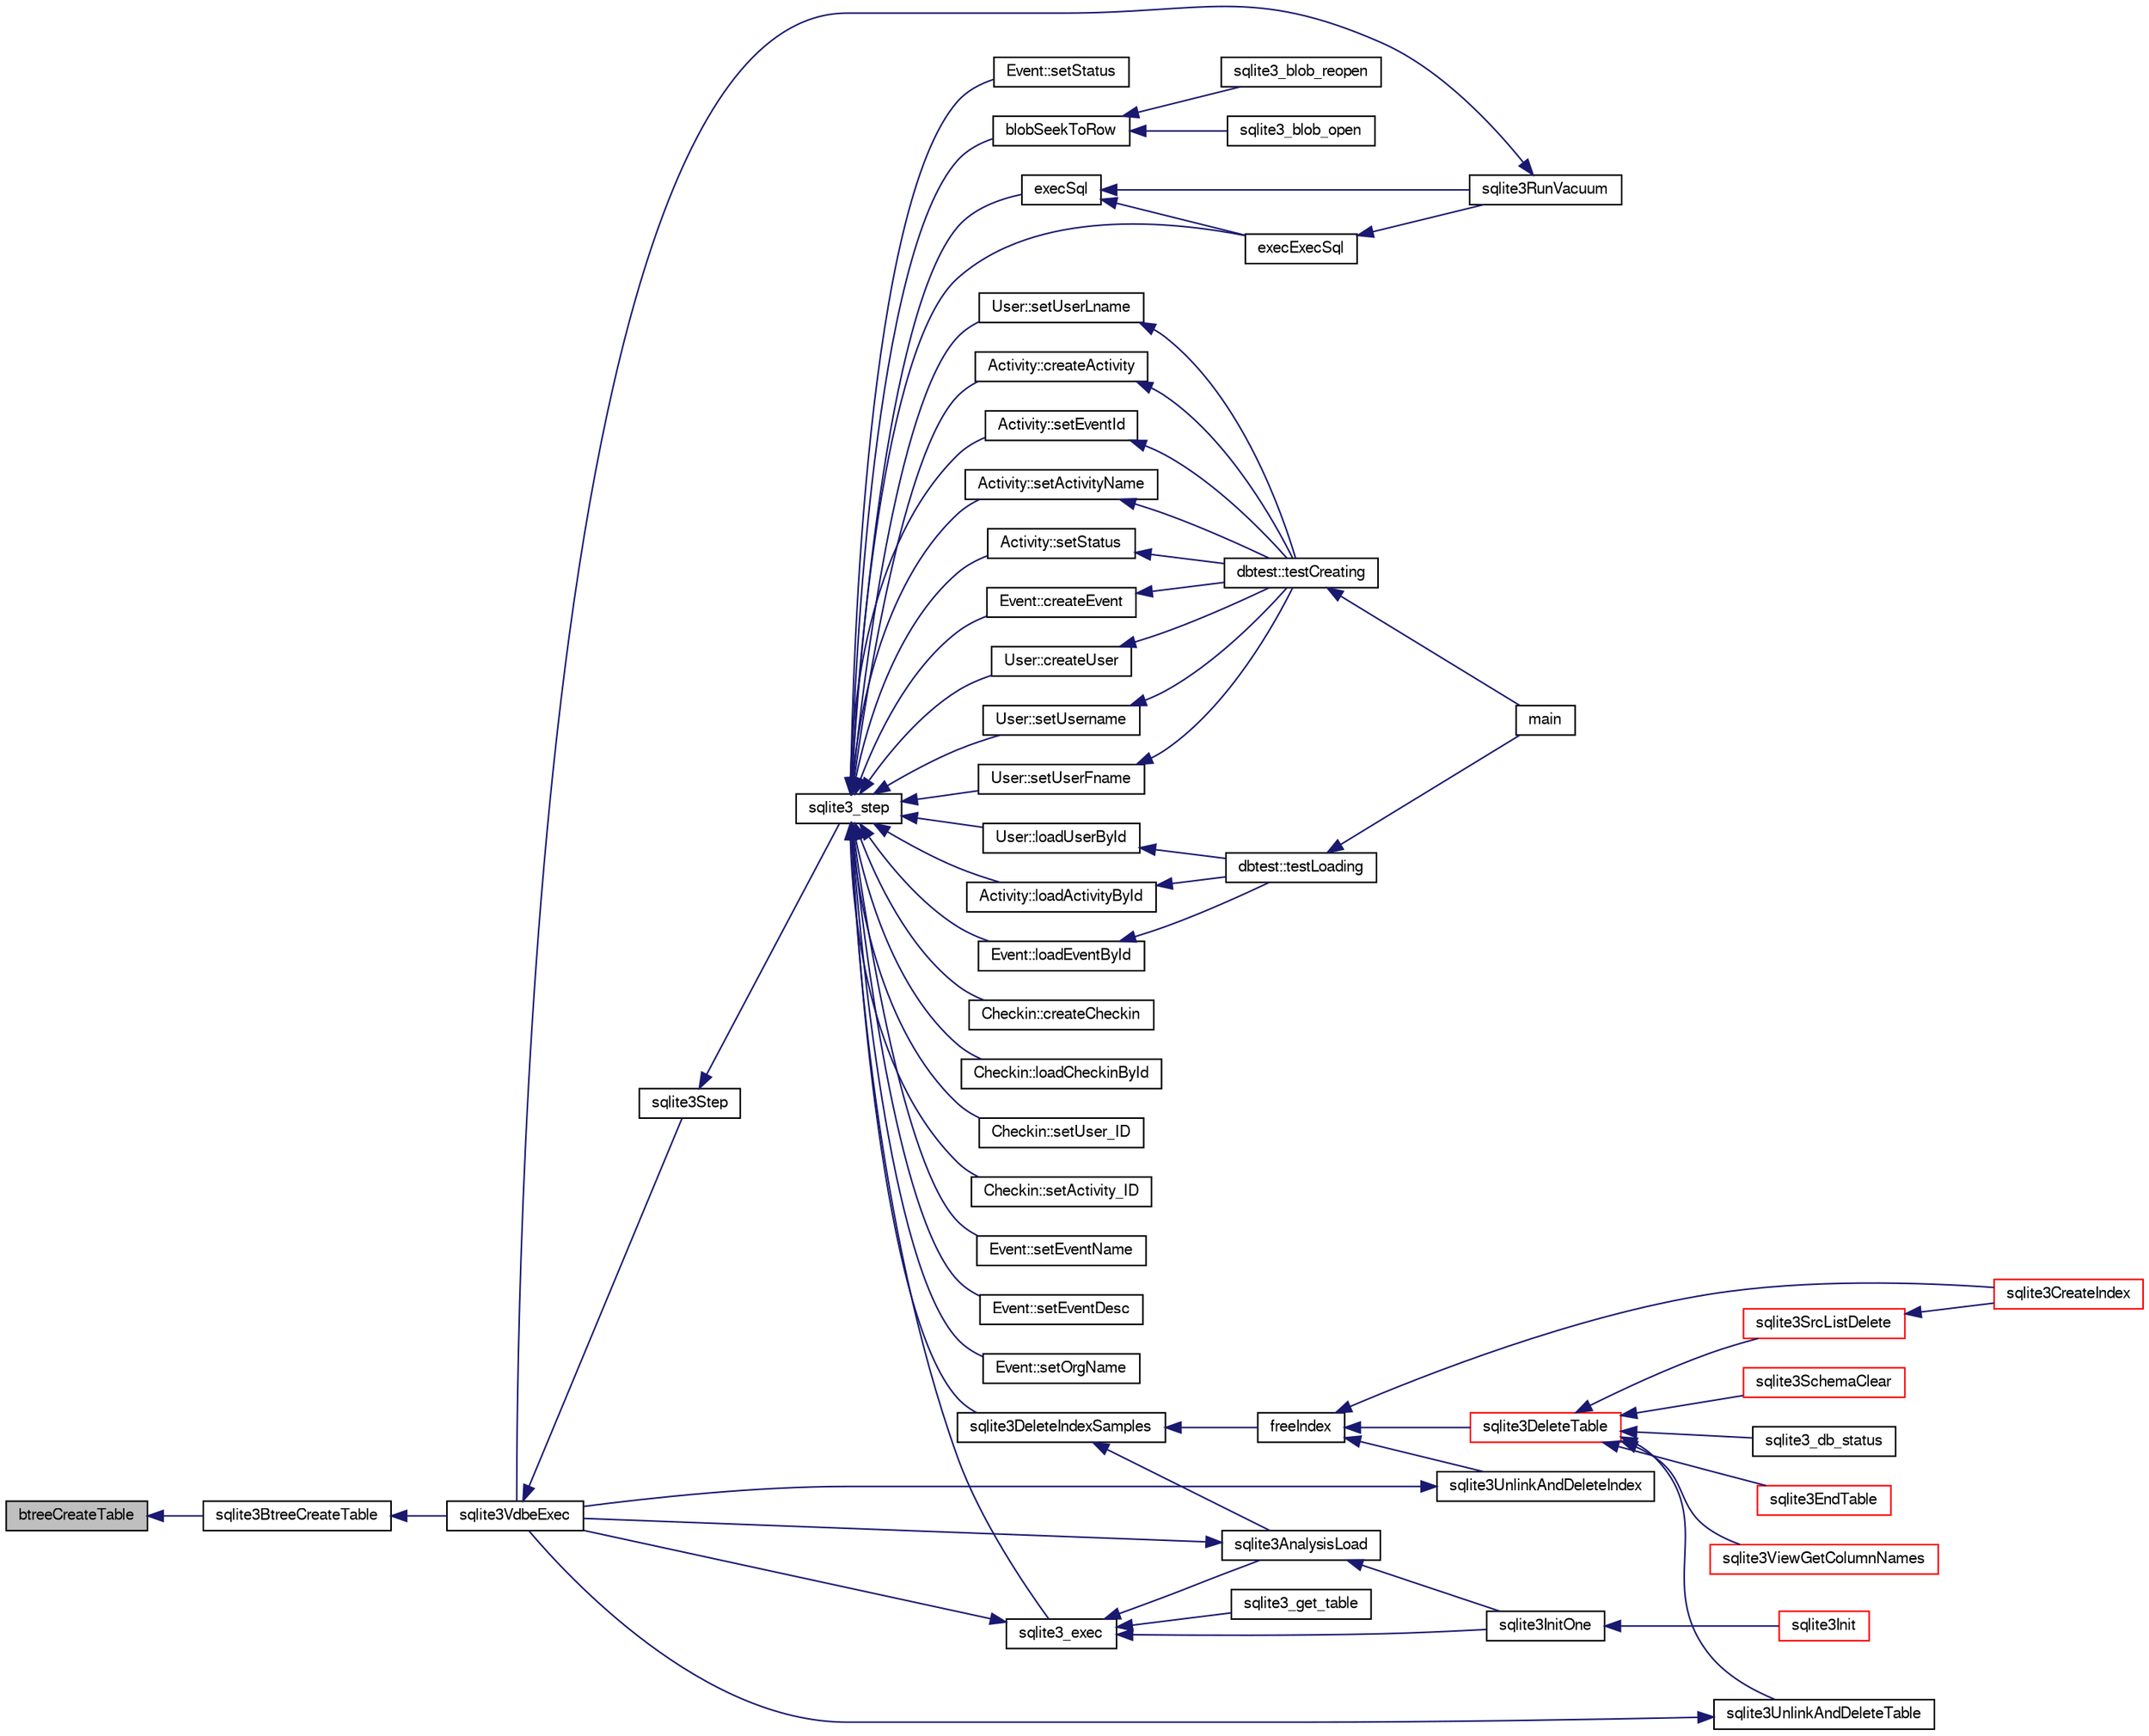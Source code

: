 digraph "btreeCreateTable"
{
  edge [fontname="FreeSans",fontsize="10",labelfontname="FreeSans",labelfontsize="10"];
  node [fontname="FreeSans",fontsize="10",shape=record];
  rankdir="LR";
  Node24510 [label="btreeCreateTable",height=0.2,width=0.4,color="black", fillcolor="grey75", style="filled", fontcolor="black"];
  Node24510 -> Node24511 [dir="back",color="midnightblue",fontsize="10",style="solid",fontname="FreeSans"];
  Node24511 [label="sqlite3BtreeCreateTable",height=0.2,width=0.4,color="black", fillcolor="white", style="filled",URL="$sqlite3_8c.html#a1a9ef91a0faff12254ec3f58cade3291"];
  Node24511 -> Node24512 [dir="back",color="midnightblue",fontsize="10",style="solid",fontname="FreeSans"];
  Node24512 [label="sqlite3VdbeExec",height=0.2,width=0.4,color="black", fillcolor="white", style="filled",URL="$sqlite3_8c.html#a8ce40a614bdc56719c4d642b1e4dfb21"];
  Node24512 -> Node24513 [dir="back",color="midnightblue",fontsize="10",style="solid",fontname="FreeSans"];
  Node24513 [label="sqlite3Step",height=0.2,width=0.4,color="black", fillcolor="white", style="filled",URL="$sqlite3_8c.html#a3f2872e873e2758a4beedad1d5113554"];
  Node24513 -> Node24514 [dir="back",color="midnightblue",fontsize="10",style="solid",fontname="FreeSans"];
  Node24514 [label="sqlite3_step",height=0.2,width=0.4,color="black", fillcolor="white", style="filled",URL="$sqlite3_8h.html#ac1e491ce36b7471eb28387f7d3c74334"];
  Node24514 -> Node24515 [dir="back",color="midnightblue",fontsize="10",style="solid",fontname="FreeSans"];
  Node24515 [label="Activity::createActivity",height=0.2,width=0.4,color="black", fillcolor="white", style="filled",URL="$classActivity.html#a813cc5e52c14ab49b39014c134e3425b"];
  Node24515 -> Node24516 [dir="back",color="midnightblue",fontsize="10",style="solid",fontname="FreeSans"];
  Node24516 [label="dbtest::testCreating",height=0.2,width=0.4,color="black", fillcolor="white", style="filled",URL="$classdbtest.html#a8193e88a7df657069c8a6bd09c8243b7"];
  Node24516 -> Node24517 [dir="back",color="midnightblue",fontsize="10",style="solid",fontname="FreeSans"];
  Node24517 [label="main",height=0.2,width=0.4,color="black", fillcolor="white", style="filled",URL="$test_8cpp.html#ae66f6b31b5ad750f1fe042a706a4e3d4"];
  Node24514 -> Node24518 [dir="back",color="midnightblue",fontsize="10",style="solid",fontname="FreeSans"];
  Node24518 [label="Activity::loadActivityById",height=0.2,width=0.4,color="black", fillcolor="white", style="filled",URL="$classActivity.html#abe4ffb4f08a47212ebf9013259d9e7fd"];
  Node24518 -> Node24519 [dir="back",color="midnightblue",fontsize="10",style="solid",fontname="FreeSans"];
  Node24519 [label="dbtest::testLoading",height=0.2,width=0.4,color="black", fillcolor="white", style="filled",URL="$classdbtest.html#a6f98d82a2c8e2b9040848763504ddae1"];
  Node24519 -> Node24517 [dir="back",color="midnightblue",fontsize="10",style="solid",fontname="FreeSans"];
  Node24514 -> Node24520 [dir="back",color="midnightblue",fontsize="10",style="solid",fontname="FreeSans"];
  Node24520 [label="Activity::setEventId",height=0.2,width=0.4,color="black", fillcolor="white", style="filled",URL="$classActivity.html#adb1d0fd0d08f473e068f0a4086bfa9ca"];
  Node24520 -> Node24516 [dir="back",color="midnightblue",fontsize="10",style="solid",fontname="FreeSans"];
  Node24514 -> Node24521 [dir="back",color="midnightblue",fontsize="10",style="solid",fontname="FreeSans"];
  Node24521 [label="Activity::setActivityName",height=0.2,width=0.4,color="black", fillcolor="white", style="filled",URL="$classActivity.html#a62dc3737b33915a36086f9dd26d16a81"];
  Node24521 -> Node24516 [dir="back",color="midnightblue",fontsize="10",style="solid",fontname="FreeSans"];
  Node24514 -> Node24522 [dir="back",color="midnightblue",fontsize="10",style="solid",fontname="FreeSans"];
  Node24522 [label="Activity::setStatus",height=0.2,width=0.4,color="black", fillcolor="white", style="filled",URL="$classActivity.html#af618135a7738f4d2a7ee147a8ef912ea"];
  Node24522 -> Node24516 [dir="back",color="midnightblue",fontsize="10",style="solid",fontname="FreeSans"];
  Node24514 -> Node24523 [dir="back",color="midnightblue",fontsize="10",style="solid",fontname="FreeSans"];
  Node24523 [label="Checkin::createCheckin",height=0.2,width=0.4,color="black", fillcolor="white", style="filled",URL="$classCheckin.html#a4e40acdf7fff0e607f6de4f24f3a163c"];
  Node24514 -> Node24524 [dir="back",color="midnightblue",fontsize="10",style="solid",fontname="FreeSans"];
  Node24524 [label="Checkin::loadCheckinById",height=0.2,width=0.4,color="black", fillcolor="white", style="filled",URL="$classCheckin.html#a3461f70ea6c68475225f2a07f78a21e0"];
  Node24514 -> Node24525 [dir="back",color="midnightblue",fontsize="10",style="solid",fontname="FreeSans"];
  Node24525 [label="Checkin::setUser_ID",height=0.2,width=0.4,color="black", fillcolor="white", style="filled",URL="$classCheckin.html#a76ab640f4f912876dbebf183db5359c6"];
  Node24514 -> Node24526 [dir="back",color="midnightblue",fontsize="10",style="solid",fontname="FreeSans"];
  Node24526 [label="Checkin::setActivity_ID",height=0.2,width=0.4,color="black", fillcolor="white", style="filled",URL="$classCheckin.html#ab2ff3ec2604ec73a42af25874a00b232"];
  Node24514 -> Node24527 [dir="back",color="midnightblue",fontsize="10",style="solid",fontname="FreeSans"];
  Node24527 [label="Event::createEvent",height=0.2,width=0.4,color="black", fillcolor="white", style="filled",URL="$classEvent.html#a77adb9f4a46ffb32c2d931f0691f5903"];
  Node24527 -> Node24516 [dir="back",color="midnightblue",fontsize="10",style="solid",fontname="FreeSans"];
  Node24514 -> Node24528 [dir="back",color="midnightblue",fontsize="10",style="solid",fontname="FreeSans"];
  Node24528 [label="Event::loadEventById",height=0.2,width=0.4,color="black", fillcolor="white", style="filled",URL="$classEvent.html#afa66cea33f722dbeecb69cc98fdea055"];
  Node24528 -> Node24519 [dir="back",color="midnightblue",fontsize="10",style="solid",fontname="FreeSans"];
  Node24514 -> Node24529 [dir="back",color="midnightblue",fontsize="10",style="solid",fontname="FreeSans"];
  Node24529 [label="Event::setEventName",height=0.2,width=0.4,color="black", fillcolor="white", style="filled",URL="$classEvent.html#a10596b6ca077df05184e30d62b08729d"];
  Node24514 -> Node24530 [dir="back",color="midnightblue",fontsize="10",style="solid",fontname="FreeSans"];
  Node24530 [label="Event::setEventDesc",height=0.2,width=0.4,color="black", fillcolor="white", style="filled",URL="$classEvent.html#ae36b8377dcae792f1c5c4726024c981b"];
  Node24514 -> Node24531 [dir="back",color="midnightblue",fontsize="10",style="solid",fontname="FreeSans"];
  Node24531 [label="Event::setOrgName",height=0.2,width=0.4,color="black", fillcolor="white", style="filled",URL="$classEvent.html#a19aac0f776bd764563a54977656cf680"];
  Node24514 -> Node24532 [dir="back",color="midnightblue",fontsize="10",style="solid",fontname="FreeSans"];
  Node24532 [label="Event::setStatus",height=0.2,width=0.4,color="black", fillcolor="white", style="filled",URL="$classEvent.html#ab0a6b9285af0f4172eb841e2b80f8972"];
  Node24514 -> Node24533 [dir="back",color="midnightblue",fontsize="10",style="solid",fontname="FreeSans"];
  Node24533 [label="blobSeekToRow",height=0.2,width=0.4,color="black", fillcolor="white", style="filled",URL="$sqlite3_8c.html#afff57e13332b98c8a44a7cebe38962ab"];
  Node24533 -> Node24534 [dir="back",color="midnightblue",fontsize="10",style="solid",fontname="FreeSans"];
  Node24534 [label="sqlite3_blob_open",height=0.2,width=0.4,color="black", fillcolor="white", style="filled",URL="$sqlite3_8h.html#adb8ad839a5bdd62a43785132bc7dd518"];
  Node24533 -> Node24535 [dir="back",color="midnightblue",fontsize="10",style="solid",fontname="FreeSans"];
  Node24535 [label="sqlite3_blob_reopen",height=0.2,width=0.4,color="black", fillcolor="white", style="filled",URL="$sqlite3_8h.html#abc77c24fdc0150138490359a94360f7e"];
  Node24514 -> Node24536 [dir="back",color="midnightblue",fontsize="10",style="solid",fontname="FreeSans"];
  Node24536 [label="sqlite3DeleteIndexSamples",height=0.2,width=0.4,color="black", fillcolor="white", style="filled",URL="$sqlite3_8c.html#aaeda0302fbf61397ec009f65bed047ef"];
  Node24536 -> Node24537 [dir="back",color="midnightblue",fontsize="10",style="solid",fontname="FreeSans"];
  Node24537 [label="sqlite3AnalysisLoad",height=0.2,width=0.4,color="black", fillcolor="white", style="filled",URL="$sqlite3_8c.html#a48a2301c27e1d3d68708b9b8761b5a01"];
  Node24537 -> Node24512 [dir="back",color="midnightblue",fontsize="10",style="solid",fontname="FreeSans"];
  Node24537 -> Node24538 [dir="back",color="midnightblue",fontsize="10",style="solid",fontname="FreeSans"];
  Node24538 [label="sqlite3InitOne",height=0.2,width=0.4,color="black", fillcolor="white", style="filled",URL="$sqlite3_8c.html#ac4318b25df65269906b0379251fe9b85"];
  Node24538 -> Node24539 [dir="back",color="midnightblue",fontsize="10",style="solid",fontname="FreeSans"];
  Node24539 [label="sqlite3Init",height=0.2,width=0.4,color="red", fillcolor="white", style="filled",URL="$sqlite3_8c.html#aed74e3dc765631a833f522f425ff5a48"];
  Node24536 -> Node24639 [dir="back",color="midnightblue",fontsize="10",style="solid",fontname="FreeSans"];
  Node24639 [label="freeIndex",height=0.2,width=0.4,color="black", fillcolor="white", style="filled",URL="$sqlite3_8c.html#a00907c99c18d5bcb9d0b38c077146c31"];
  Node24639 -> Node24640 [dir="back",color="midnightblue",fontsize="10",style="solid",fontname="FreeSans"];
  Node24640 [label="sqlite3UnlinkAndDeleteIndex",height=0.2,width=0.4,color="black", fillcolor="white", style="filled",URL="$sqlite3_8c.html#a889f2dcb438c56db37a6d61e9f25e244"];
  Node24640 -> Node24512 [dir="back",color="midnightblue",fontsize="10",style="solid",fontname="FreeSans"];
  Node24639 -> Node24641 [dir="back",color="midnightblue",fontsize="10",style="solid",fontname="FreeSans"];
  Node24641 [label="sqlite3DeleteTable",height=0.2,width=0.4,color="red", fillcolor="white", style="filled",URL="$sqlite3_8c.html#a7fd3d507375a381a3807f92735318973"];
  Node24641 -> Node24642 [dir="back",color="midnightblue",fontsize="10",style="solid",fontname="FreeSans"];
  Node24642 [label="sqlite3_db_status",height=0.2,width=0.4,color="black", fillcolor="white", style="filled",URL="$sqlite3_8h.html#ab64e8333313ee2e44116842711818940"];
  Node24641 -> Node24643 [dir="back",color="midnightblue",fontsize="10",style="solid",fontname="FreeSans"];
  Node24643 [label="sqlite3UnlinkAndDeleteTable",height=0.2,width=0.4,color="black", fillcolor="white", style="filled",URL="$sqlite3_8c.html#a9733677716a49de464f86fff164e9a1b"];
  Node24643 -> Node24512 [dir="back",color="midnightblue",fontsize="10",style="solid",fontname="FreeSans"];
  Node24641 -> Node24554 [dir="back",color="midnightblue",fontsize="10",style="solid",fontname="FreeSans"];
  Node24554 [label="sqlite3EndTable",height=0.2,width=0.4,color="red", fillcolor="white", style="filled",URL="$sqlite3_8c.html#a7b5f2c66c0f0b6f819d970ca389768b0"];
  Node24641 -> Node24589 [dir="back",color="midnightblue",fontsize="10",style="solid",fontname="FreeSans"];
  Node24589 [label="sqlite3ViewGetColumnNames",height=0.2,width=0.4,color="red", fillcolor="white", style="filled",URL="$sqlite3_8c.html#aebc7cd8d9e2bd174ae0a60363d3f6ce8"];
  Node24641 -> Node24644 [dir="back",color="midnightblue",fontsize="10",style="solid",fontname="FreeSans"];
  Node24644 [label="sqlite3SrcListDelete",height=0.2,width=0.4,color="red", fillcolor="white", style="filled",URL="$sqlite3_8c.html#acc250a3e5e7fd8889a16a9f28e3e7312"];
  Node24644 -> Node24551 [dir="back",color="midnightblue",fontsize="10",style="solid",fontname="FreeSans"];
  Node24551 [label="sqlite3CreateIndex",height=0.2,width=0.4,color="red", fillcolor="white", style="filled",URL="$sqlite3_8c.html#a8dbe5e590ab6c58a8c45f34f7c81e825"];
  Node24641 -> Node24721 [dir="back",color="midnightblue",fontsize="10",style="solid",fontname="FreeSans"];
  Node24721 [label="sqlite3SchemaClear",height=0.2,width=0.4,color="red", fillcolor="white", style="filled",URL="$sqlite3_8c.html#a927c603430267e42c56ab38ca221322a"];
  Node24639 -> Node24551 [dir="back",color="midnightblue",fontsize="10",style="solid",fontname="FreeSans"];
  Node24514 -> Node24705 [dir="back",color="midnightblue",fontsize="10",style="solid",fontname="FreeSans"];
  Node24705 [label="sqlite3_exec",height=0.2,width=0.4,color="black", fillcolor="white", style="filled",URL="$sqlite3_8h.html#a97487ec8150e0bcc8fa392ab8f0e24db"];
  Node24705 -> Node24512 [dir="back",color="midnightblue",fontsize="10",style="solid",fontname="FreeSans"];
  Node24705 -> Node24537 [dir="back",color="midnightblue",fontsize="10",style="solid",fontname="FreeSans"];
  Node24705 -> Node24538 [dir="back",color="midnightblue",fontsize="10",style="solid",fontname="FreeSans"];
  Node24705 -> Node24706 [dir="back",color="midnightblue",fontsize="10",style="solid",fontname="FreeSans"];
  Node24706 [label="sqlite3_get_table",height=0.2,width=0.4,color="black", fillcolor="white", style="filled",URL="$sqlite3_8h.html#a5effeac4e12df57beaa35c5be1f61579"];
  Node24514 -> Node24696 [dir="back",color="midnightblue",fontsize="10",style="solid",fontname="FreeSans"];
  Node24696 [label="execSql",height=0.2,width=0.4,color="black", fillcolor="white", style="filled",URL="$sqlite3_8c.html#a7d16651b98a110662f4c265eff0246cb"];
  Node24696 -> Node24697 [dir="back",color="midnightblue",fontsize="10",style="solid",fontname="FreeSans"];
  Node24697 [label="execExecSql",height=0.2,width=0.4,color="black", fillcolor="white", style="filled",URL="$sqlite3_8c.html#ac1be09a6c047f21133d16378d301e0d4"];
  Node24697 -> Node24698 [dir="back",color="midnightblue",fontsize="10",style="solid",fontname="FreeSans"];
  Node24698 [label="sqlite3RunVacuum",height=0.2,width=0.4,color="black", fillcolor="white", style="filled",URL="$sqlite3_8c.html#a5e83ddc7b3e7e8e79ad5d1fc92de1d2f"];
  Node24698 -> Node24512 [dir="back",color="midnightblue",fontsize="10",style="solid",fontname="FreeSans"];
  Node24696 -> Node24698 [dir="back",color="midnightblue",fontsize="10",style="solid",fontname="FreeSans"];
  Node24514 -> Node24697 [dir="back",color="midnightblue",fontsize="10",style="solid",fontname="FreeSans"];
  Node24514 -> Node24699 [dir="back",color="midnightblue",fontsize="10",style="solid",fontname="FreeSans"];
  Node24699 [label="User::createUser",height=0.2,width=0.4,color="black", fillcolor="white", style="filled",URL="$classUser.html#a22ed673939e8cc0a136130b809bba513"];
  Node24699 -> Node24516 [dir="back",color="midnightblue",fontsize="10",style="solid",fontname="FreeSans"];
  Node24514 -> Node24700 [dir="back",color="midnightblue",fontsize="10",style="solid",fontname="FreeSans"];
  Node24700 [label="User::loadUserById",height=0.2,width=0.4,color="black", fillcolor="white", style="filled",URL="$classUser.html#a863377665b7fb83c5547dcf9727f5092"];
  Node24700 -> Node24519 [dir="back",color="midnightblue",fontsize="10",style="solid",fontname="FreeSans"];
  Node24514 -> Node24701 [dir="back",color="midnightblue",fontsize="10",style="solid",fontname="FreeSans"];
  Node24701 [label="User::setUsername",height=0.2,width=0.4,color="black", fillcolor="white", style="filled",URL="$classUser.html#aa0497022a136cb78de785b0a39ae60b1"];
  Node24701 -> Node24516 [dir="back",color="midnightblue",fontsize="10",style="solid",fontname="FreeSans"];
  Node24514 -> Node24702 [dir="back",color="midnightblue",fontsize="10",style="solid",fontname="FreeSans"];
  Node24702 [label="User::setUserFname",height=0.2,width=0.4,color="black", fillcolor="white", style="filled",URL="$classUser.html#a72657eb55cd0ca437b4841a43f19912f"];
  Node24702 -> Node24516 [dir="back",color="midnightblue",fontsize="10",style="solid",fontname="FreeSans"];
  Node24514 -> Node24703 [dir="back",color="midnightblue",fontsize="10",style="solid",fontname="FreeSans"];
  Node24703 [label="User::setUserLname",height=0.2,width=0.4,color="black", fillcolor="white", style="filled",URL="$classUser.html#aa25973387e5afe1aa6f60dd6545e33b5"];
  Node24703 -> Node24516 [dir="back",color="midnightblue",fontsize="10",style="solid",fontname="FreeSans"];
}
